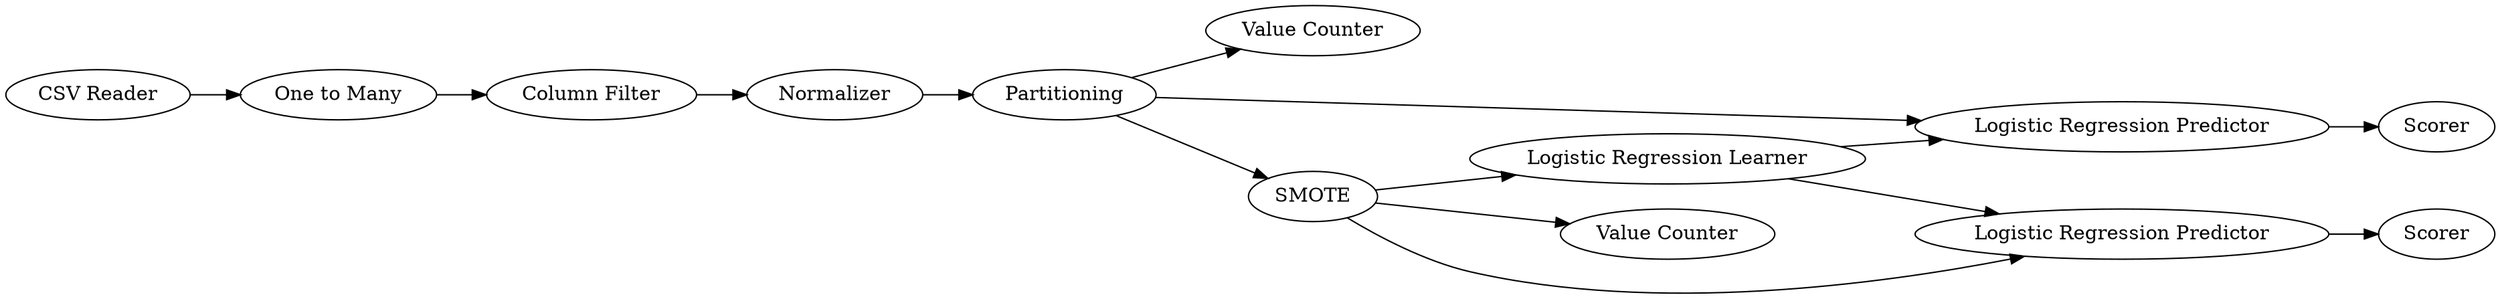 digraph {
	"-713241831714424932_4" [label="Logistic Regression Learner"]
	"-713241831714424932_12" [label="Column Filter"]
	"-713241831714424932_11" [label=Scorer]
	"-713241831714424932_8" [label="One to Many"]
	"-713241831714424932_3" [label=Normalizer]
	"-713241831714424932_18" [label="Value Counter"]
	"-713241831714424932_1" [label="CSV Reader"]
	"-713241831714424932_17" [label="Value Counter"]
	"-713241831714424932_2" [label=Partitioning]
	"-713241831714424932_5" [label="Logistic Regression Predictor"]
	"-713241831714424932_13" [label=SMOTE]
	"-713241831714424932_9" [label=Scorer]
	"-713241831714424932_10" [label="Logistic Regression Predictor"]
	"-713241831714424932_2" -> "-713241831714424932_5"
	"-713241831714424932_13" -> "-713241831714424932_18"
	"-713241831714424932_4" -> "-713241831714424932_10"
	"-713241831714424932_2" -> "-713241831714424932_13"
	"-713241831714424932_12" -> "-713241831714424932_3"
	"-713241831714424932_8" -> "-713241831714424932_12"
	"-713241831714424932_4" -> "-713241831714424932_5"
	"-713241831714424932_10" -> "-713241831714424932_11"
	"-713241831714424932_13" -> "-713241831714424932_4"
	"-713241831714424932_5" -> "-713241831714424932_9"
	"-713241831714424932_1" -> "-713241831714424932_8"
	"-713241831714424932_3" -> "-713241831714424932_2"
	"-713241831714424932_13" -> "-713241831714424932_10"
	"-713241831714424932_2" -> "-713241831714424932_17"
	rankdir=LR
}
